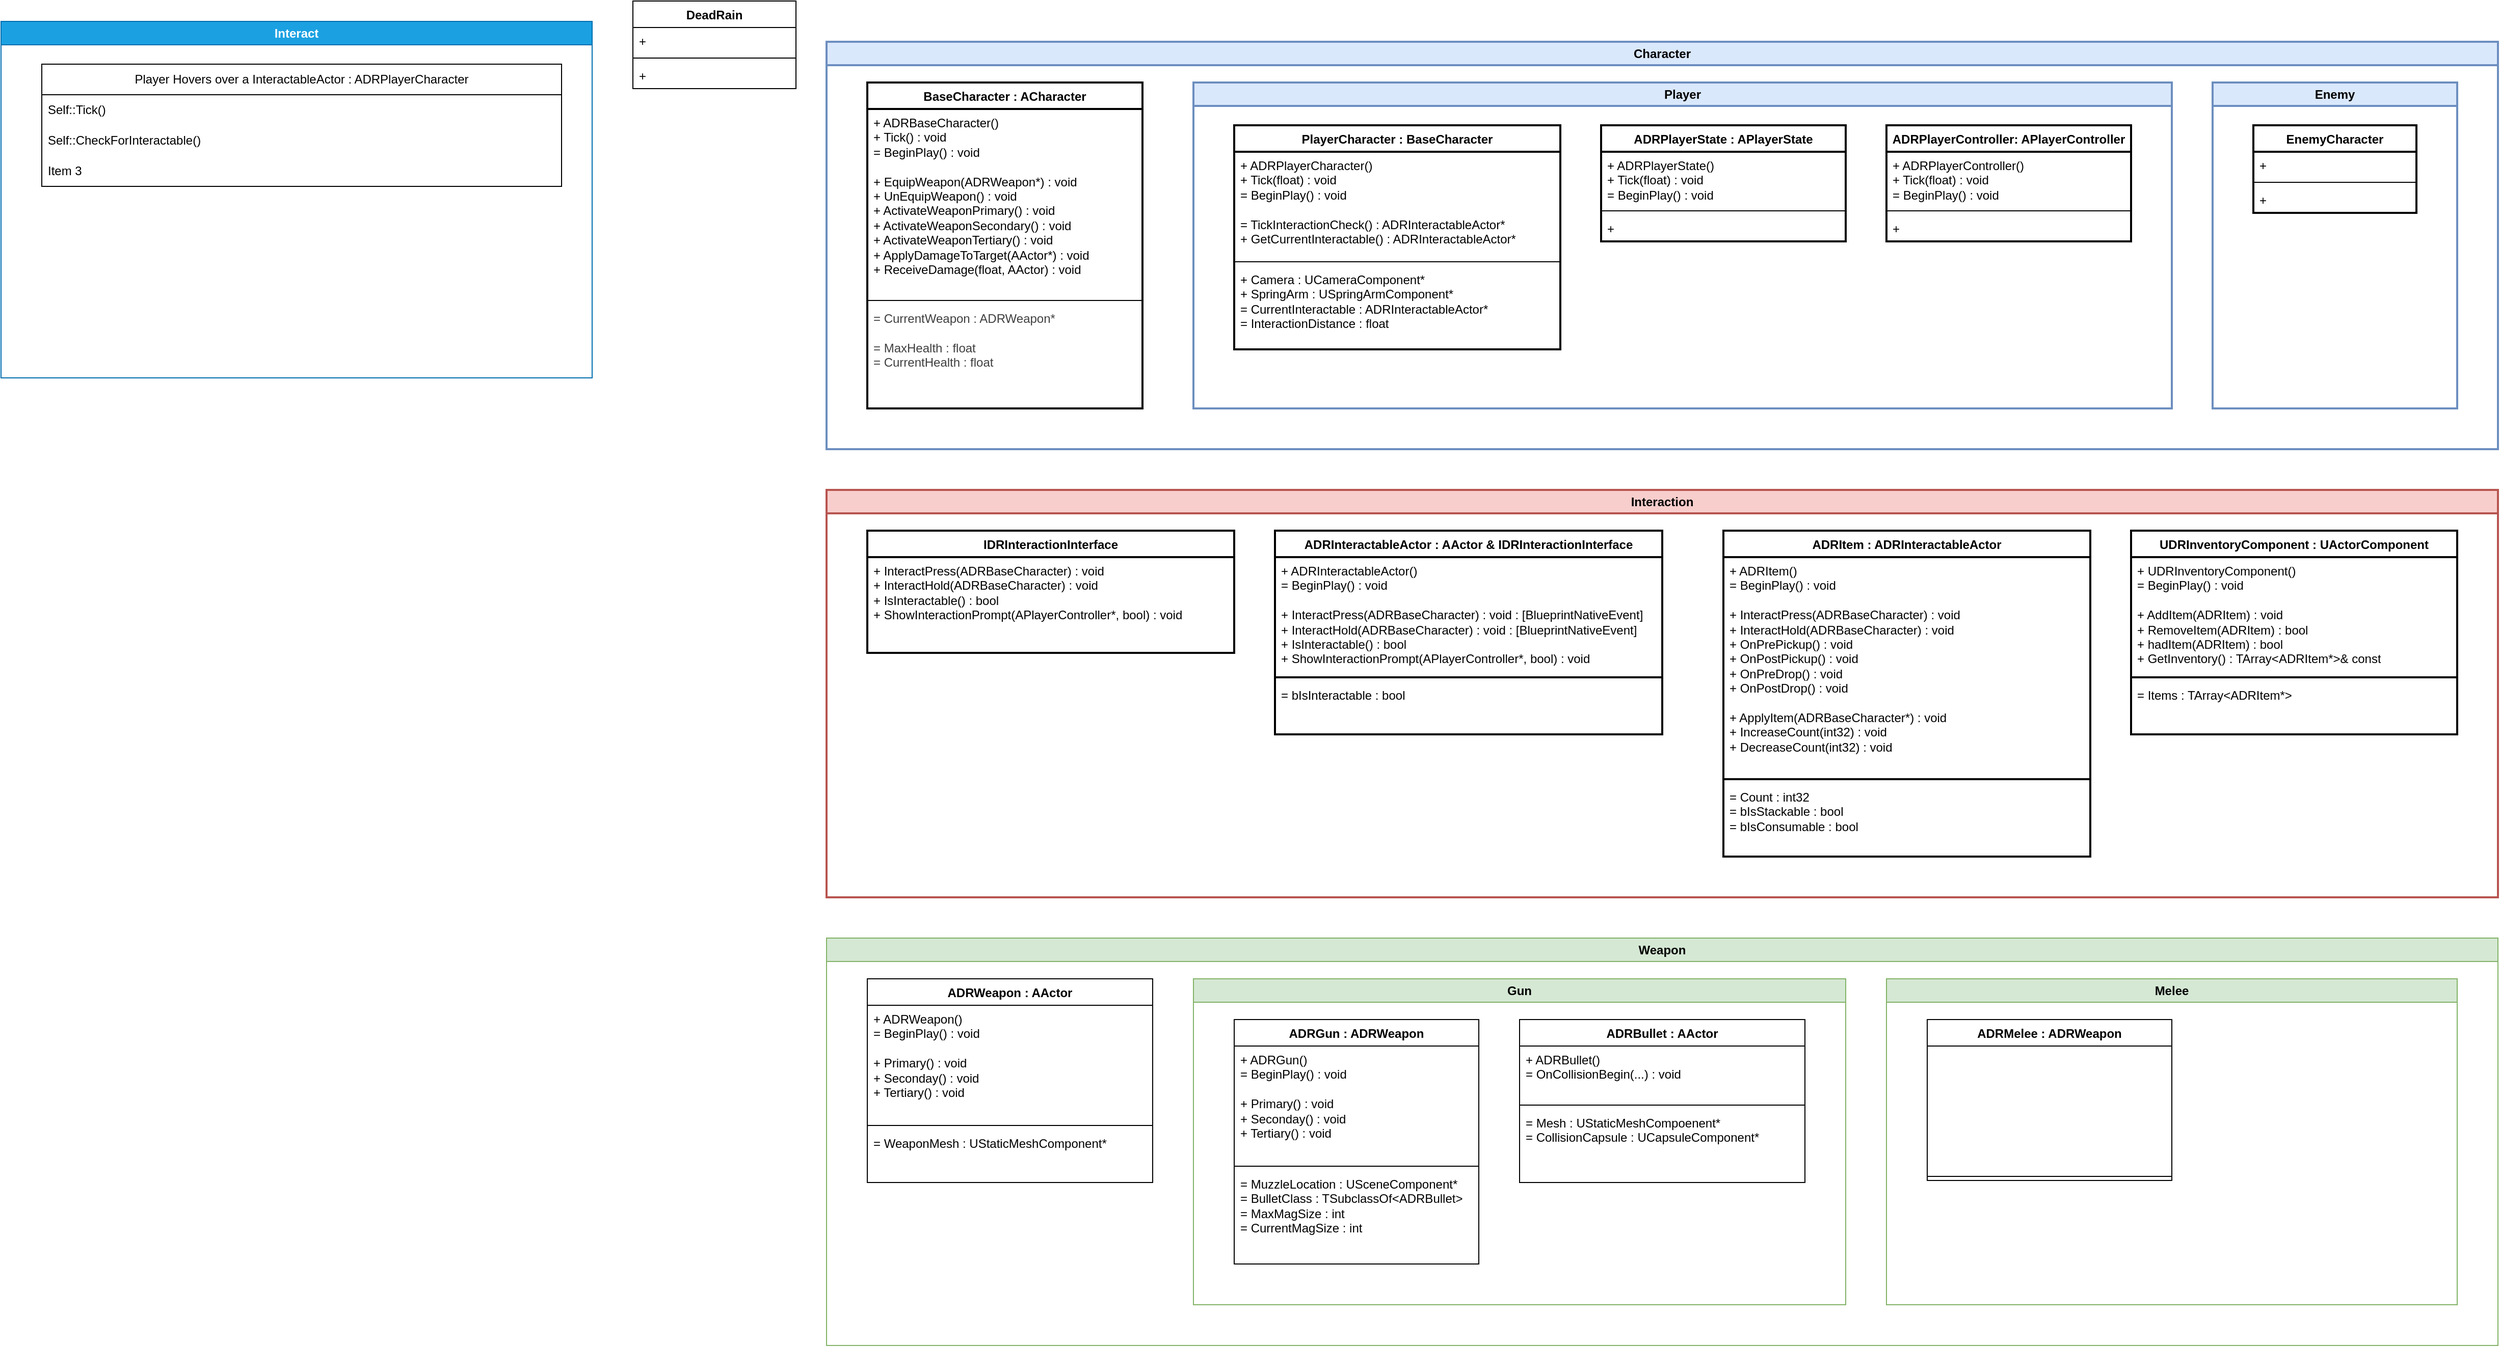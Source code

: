<mxfile>
    <diagram id="2DVQ91olrTAiTI7nTuvV" name="Page-1">
        <mxGraphModel dx="2625" dy="506" grid="1" gridSize="10" guides="1" tooltips="1" connect="1" arrows="1" fold="1" page="1" pageScale="1" pageWidth="850" pageHeight="1100" math="0" shadow="0">
            <root>
                <mxCell id="0"/>
                <mxCell id="1" parent="0"/>
                <mxCell id="2" value="DeadRain" style="swimlane;fontStyle=1;align=center;verticalAlign=top;childLayout=stackLayout;horizontal=1;startSize=26;horizontalStack=0;resizeParent=1;resizeParentMax=0;resizeLast=0;collapsible=1;marginBottom=0;whiteSpace=wrap;html=1;" vertex="1" parent="1">
                    <mxGeometry x="-790" y="40" width="160" height="86" as="geometry"/>
                </mxCell>
                <mxCell id="3" value="+&amp;nbsp;" style="text;strokeColor=none;fillColor=none;align=left;verticalAlign=top;spacingLeft=4;spacingRight=4;overflow=hidden;rotatable=0;points=[[0,0.5],[1,0.5]];portConstraint=eastwest;whiteSpace=wrap;html=1;" vertex="1" parent="2">
                    <mxGeometry y="26" width="160" height="26" as="geometry"/>
                </mxCell>
                <mxCell id="4" value="" style="line;strokeWidth=1;fillColor=none;align=left;verticalAlign=middle;spacingTop=-1;spacingLeft=3;spacingRight=3;rotatable=0;labelPosition=right;points=[];portConstraint=eastwest;strokeColor=inherit;" vertex="1" parent="2">
                    <mxGeometry y="52" width="160" height="8" as="geometry"/>
                </mxCell>
                <mxCell id="5" value="+" style="text;strokeColor=none;fillColor=none;align=left;verticalAlign=top;spacingLeft=4;spacingRight=4;overflow=hidden;rotatable=0;points=[[0,0.5],[1,0.5]];portConstraint=eastwest;whiteSpace=wrap;html=1;" vertex="1" parent="2">
                    <mxGeometry y="60" width="160" height="26" as="geometry"/>
                </mxCell>
                <mxCell id="19" value="Character" style="swimlane;whiteSpace=wrap;html=1;fillColor=#dae8fc;strokeColor=#6c8ebf;strokeWidth=2;" vertex="1" parent="1">
                    <mxGeometry x="-600" y="80" width="1640" height="400" as="geometry"/>
                </mxCell>
                <mxCell id="20" value="Enemy" style="swimlane;whiteSpace=wrap;html=1;fillColor=#dae8fc;strokeColor=#6c8ebf;strokeWidth=2;" vertex="1" parent="19">
                    <mxGeometry x="1360" y="40" width="240" height="320" as="geometry"/>
                </mxCell>
                <mxCell id="21" value="EnemyCharacter" style="swimlane;fontStyle=1;align=center;verticalAlign=top;childLayout=stackLayout;horizontal=1;startSize=26;horizontalStack=0;resizeParent=1;resizeParentMax=0;resizeLast=0;collapsible=1;marginBottom=0;whiteSpace=wrap;html=1;strokeWidth=2;" vertex="1" parent="20">
                    <mxGeometry x="40" y="42" width="160" height="86" as="geometry"/>
                </mxCell>
                <mxCell id="22" value="+&amp;nbsp;" style="text;strokeColor=none;fillColor=none;align=left;verticalAlign=top;spacingLeft=4;spacingRight=4;overflow=hidden;rotatable=0;points=[[0,0.5],[1,0.5]];portConstraint=eastwest;whiteSpace=wrap;html=1;" vertex="1" parent="21">
                    <mxGeometry y="26" width="160" height="26" as="geometry"/>
                </mxCell>
                <mxCell id="23" value="" style="line;strokeWidth=1;fillColor=none;align=left;verticalAlign=middle;spacingTop=-1;spacingLeft=3;spacingRight=3;rotatable=0;labelPosition=right;points=[];portConstraint=eastwest;strokeColor=inherit;" vertex="1" parent="21">
                    <mxGeometry y="52" width="160" height="8" as="geometry"/>
                </mxCell>
                <mxCell id="24" value="+" style="text;strokeColor=none;fillColor=none;align=left;verticalAlign=top;spacingLeft=4;spacingRight=4;overflow=hidden;rotatable=0;points=[[0,0.5],[1,0.5]];portConstraint=eastwest;whiteSpace=wrap;html=1;" vertex="1" parent="21">
                    <mxGeometry y="60" width="160" height="26" as="geometry"/>
                </mxCell>
                <mxCell id="25" value="Player" style="swimlane;whiteSpace=wrap;html=1;fillColor=#dae8fc;strokeColor=#6c8ebf;strokeWidth=2;" vertex="1" parent="19">
                    <mxGeometry x="360" y="40" width="960" height="320" as="geometry"/>
                </mxCell>
                <mxCell id="26" value="PlayerCharacter : BaseCharacter" style="swimlane;fontStyle=1;align=center;verticalAlign=top;childLayout=stackLayout;horizontal=1;startSize=26;horizontalStack=0;resizeParent=1;resizeParentMax=0;resizeLast=0;collapsible=1;marginBottom=0;whiteSpace=wrap;html=1;strokeWidth=2;" vertex="1" parent="25">
                    <mxGeometry x="40" y="42" width="320" height="220" as="geometry"/>
                </mxCell>
                <mxCell id="27" value="+ ADRPlayerCharacter()&lt;div&gt;+ Tick(float) : void&lt;/div&gt;&lt;div&gt;= BeginPlay() : void&lt;/div&gt;&lt;div&gt;&lt;br&gt;&lt;/div&gt;&lt;div&gt;= TickInteractionCheck() : ADRInteractableActor*&lt;/div&gt;&lt;div&gt;&lt;span style=&quot;background-color: transparent;&quot;&gt;+ GetCurrentInteractable() : ADRInteractableActor*&lt;/span&gt;&lt;/div&gt;" style="text;strokeColor=none;fillColor=none;align=left;verticalAlign=top;spacingLeft=4;spacingRight=4;overflow=hidden;rotatable=0;points=[[0,0.5],[1,0.5]];portConstraint=eastwest;whiteSpace=wrap;html=1;" vertex="1" parent="26">
                    <mxGeometry y="26" width="320" height="104" as="geometry"/>
                </mxCell>
                <mxCell id="28" value="" style="line;strokeWidth=1;fillColor=none;align=left;verticalAlign=middle;spacingTop=-1;spacingLeft=3;spacingRight=3;rotatable=0;labelPosition=right;points=[];portConstraint=eastwest;strokeColor=inherit;" vertex="1" parent="26">
                    <mxGeometry y="130" width="320" height="8" as="geometry"/>
                </mxCell>
                <mxCell id="29" value="+ Camera : UCameraComponent*&lt;div&gt;+ SpringArm : USpringArmComponent*&lt;/div&gt;&lt;div&gt;= CurrentInteractable : ADRInteractableActor*&lt;/div&gt;&lt;div&gt;= InteractionDistance : float&lt;/div&gt;" style="text;strokeColor=none;fillColor=none;align=left;verticalAlign=top;spacingLeft=4;spacingRight=4;overflow=hidden;rotatable=0;points=[[0,0.5],[1,0.5]];portConstraint=eastwest;whiteSpace=wrap;html=1;" vertex="1" parent="26">
                    <mxGeometry y="138" width="320" height="82" as="geometry"/>
                </mxCell>
                <mxCell id="34" value="ADRPlayerController: APlayerController" style="swimlane;fontStyle=1;align=center;verticalAlign=top;childLayout=stackLayout;horizontal=1;startSize=26;horizontalStack=0;resizeParent=1;resizeParentMax=0;resizeLast=0;collapsible=1;marginBottom=0;whiteSpace=wrap;html=1;strokeWidth=2;" vertex="1" parent="25">
                    <mxGeometry x="680" y="42" width="240" height="114" as="geometry"/>
                </mxCell>
                <mxCell id="35" value="+ ADRPlayerController()&lt;div&gt;+ Tick(float) : void&lt;/div&gt;&lt;div&gt;= BeginPlay() : void&lt;/div&gt;" style="text;strokeColor=none;fillColor=none;align=left;verticalAlign=top;spacingLeft=4;spacingRight=4;overflow=hidden;rotatable=0;points=[[0,0.5],[1,0.5]];portConstraint=eastwest;whiteSpace=wrap;html=1;" vertex="1" parent="34">
                    <mxGeometry y="26" width="240" height="54" as="geometry"/>
                </mxCell>
                <mxCell id="36" value="" style="line;strokeWidth=1;fillColor=none;align=left;verticalAlign=middle;spacingTop=-1;spacingLeft=3;spacingRight=3;rotatable=0;labelPosition=right;points=[];portConstraint=eastwest;strokeColor=inherit;" vertex="1" parent="34">
                    <mxGeometry y="80" width="240" height="8" as="geometry"/>
                </mxCell>
                <mxCell id="37" value="+&amp;nbsp;" style="text;strokeColor=none;fillColor=none;align=left;verticalAlign=top;spacingLeft=4;spacingRight=4;overflow=hidden;rotatable=0;points=[[0,0.5],[1,0.5]];portConstraint=eastwest;whiteSpace=wrap;html=1;" vertex="1" parent="34">
                    <mxGeometry y="88" width="240" height="26" as="geometry"/>
                </mxCell>
                <mxCell id="47" value="ADRPlayerState : APlayerState" style="swimlane;fontStyle=1;align=center;verticalAlign=top;childLayout=stackLayout;horizontal=1;startSize=26;horizontalStack=0;resizeParent=1;resizeParentMax=0;resizeLast=0;collapsible=1;marginBottom=0;whiteSpace=wrap;html=1;strokeWidth=2;" vertex="1" parent="25">
                    <mxGeometry x="400" y="42" width="240" height="114" as="geometry"/>
                </mxCell>
                <mxCell id="48" value="+ ADRPlayerState()&lt;div&gt;+ Tick(float) : void&lt;/div&gt;&lt;div&gt;= BeginPlay() : void&lt;/div&gt;" style="text;strokeColor=none;fillColor=none;align=left;verticalAlign=top;spacingLeft=4;spacingRight=4;overflow=hidden;rotatable=0;points=[[0,0.5],[1,0.5]];portConstraint=eastwest;whiteSpace=wrap;html=1;" vertex="1" parent="47">
                    <mxGeometry y="26" width="240" height="54" as="geometry"/>
                </mxCell>
                <mxCell id="49" value="" style="line;strokeWidth=1;fillColor=none;align=left;verticalAlign=middle;spacingTop=-1;spacingLeft=3;spacingRight=3;rotatable=0;labelPosition=right;points=[];portConstraint=eastwest;strokeColor=inherit;" vertex="1" parent="47">
                    <mxGeometry y="80" width="240" height="8" as="geometry"/>
                </mxCell>
                <mxCell id="50" value="+&amp;nbsp;" style="text;strokeColor=none;fillColor=none;align=left;verticalAlign=top;spacingLeft=4;spacingRight=4;overflow=hidden;rotatable=0;points=[[0,0.5],[1,0.5]];portConstraint=eastwest;whiteSpace=wrap;html=1;" vertex="1" parent="47">
                    <mxGeometry y="88" width="240" height="26" as="geometry"/>
                </mxCell>
                <mxCell id="7" value="BaseCharacter : ACharacter" style="swimlane;fontStyle=1;align=center;verticalAlign=top;childLayout=stackLayout;horizontal=1;startSize=26;horizontalStack=0;resizeParent=1;resizeParentMax=0;resizeLast=0;collapsible=1;marginBottom=0;whiteSpace=wrap;html=1;strokeWidth=2;" vertex="1" parent="19">
                    <mxGeometry x="40" y="40" width="270" height="320" as="geometry"/>
                </mxCell>
                <mxCell id="8" value="+ ADRBaseCharacter()&lt;div&gt;+ Tick() : void&lt;/div&gt;&lt;div&gt;= BeginPlay() : void&lt;/div&gt;&lt;div&gt;&lt;br&gt;&lt;/div&gt;&lt;div&gt;+ EquipWeapon(ADRWeapon*) : void&lt;/div&gt;&lt;div&gt;+ UnEquipWeapon() : void&lt;/div&gt;&lt;div&gt;+ ActivateWeaponPrimary() : void&lt;/div&gt;&lt;div&gt;&lt;div&gt;+ ActivateWeaponSecondary() : void&lt;/div&gt;&lt;/div&gt;&lt;div&gt;&lt;div&gt;+ ActivateWeaponTertiary() : void&lt;/div&gt;&lt;/div&gt;&lt;div&gt;+ ApplyDamageToTarget(AActor*) : void&lt;/div&gt;&lt;div&gt;+ ReceiveDamage(float, AActor) : void&lt;/div&gt;&lt;div&gt;&lt;br&gt;&lt;/div&gt;" style="text;strokeColor=none;fillColor=none;align=left;verticalAlign=top;spacingLeft=4;spacingRight=4;overflow=hidden;rotatable=0;points=[[0,0.5],[1,0.5]];portConstraint=eastwest;whiteSpace=wrap;html=1;strokeWidth=3;" vertex="1" parent="7">
                    <mxGeometry y="26" width="270" height="184" as="geometry"/>
                </mxCell>
                <mxCell id="9" value="" style="line;strokeWidth=1;fillColor=none;align=left;verticalAlign=middle;spacingTop=-1;spacingLeft=3;spacingRight=3;rotatable=0;labelPosition=right;points=[];portConstraint=eastwest;strokeColor=inherit;" vertex="1" parent="7">
                    <mxGeometry y="210" width="270" height="8" as="geometry"/>
                </mxCell>
                <mxCell id="10" value="&lt;span style=&quot;color: rgb(63, 63, 63);&quot;&gt;= CurrentWeapon : ADRWeapon*&lt;/span&gt;&lt;div&gt;&lt;span style=&quot;color: rgb(63, 63, 63);&quot;&gt;&lt;br&gt;&lt;/span&gt;&lt;/div&gt;&lt;div&gt;&lt;span style=&quot;color: rgb(63, 63, 63);&quot;&gt;= MaxHealth : float&lt;/span&gt;&lt;/div&gt;&lt;div&gt;&lt;span style=&quot;color: rgb(63, 63, 63);&quot;&gt;= CurrentHealth : float&lt;/span&gt;&lt;/div&gt;" style="text;strokeColor=none;fillColor=none;align=left;verticalAlign=top;spacingLeft=4;spacingRight=4;overflow=hidden;rotatable=0;points=[[0,0.5],[1,0.5]];portConstraint=eastwest;whiteSpace=wrap;html=1;" vertex="1" parent="7">
                    <mxGeometry y="218" width="270" height="102" as="geometry"/>
                </mxCell>
                <mxCell id="68" value="Interaction" style="swimlane;whiteSpace=wrap;html=1;fillColor=#f8cecc;strokeColor=#b85450;strokeWidth=2;" vertex="1" parent="1">
                    <mxGeometry x="-600" y="520" width="1640" height="400" as="geometry"/>
                </mxCell>
                <mxCell id="64" value="ADRItem : ADRInteractableActor" style="swimlane;fontStyle=1;align=center;verticalAlign=top;childLayout=stackLayout;horizontal=1;startSize=26;horizontalStack=0;resizeParent=1;resizeParentMax=0;resizeLast=0;collapsible=1;marginBottom=0;whiteSpace=wrap;html=1;strokeWidth=2;" vertex="1" parent="68">
                    <mxGeometry x="880" y="40" width="360" height="320" as="geometry"/>
                </mxCell>
                <mxCell id="65" value="&lt;div&gt;+ ADRItem()&lt;/div&gt;&lt;div&gt;= BeginPlay() : void&lt;/div&gt;&lt;div&gt;&lt;br&gt;&lt;/div&gt;&lt;div&gt;&lt;div&gt;+ InteractPress(ADRBaseCharacter) : void&lt;/div&gt;&lt;div&gt;+ InteractHold(ADRBaseCharacter) : void&lt;/div&gt;&lt;div&gt;+ OnPrePickup() : void&lt;/div&gt;&lt;/div&gt;&lt;div&gt;+ OnPostPickup() : void&lt;/div&gt;&lt;div&gt;+ OnPreDrop() : void&lt;/div&gt;&lt;div&gt;+ OnPostDrop() : void&lt;/div&gt;&lt;div&gt;&lt;br&gt;&lt;/div&gt;&lt;div&gt;+ ApplyItem(ADRBaseCharacter*) : void&lt;/div&gt;&lt;div&gt;+ IncreaseCount(int32) : void&lt;/div&gt;&lt;div&gt;+ DecreaseCount(int32) : void&lt;/div&gt;&lt;div&gt;&lt;br&gt;&lt;/div&gt;" style="text;strokeColor=none;fillColor=none;align=left;verticalAlign=top;spacingLeft=4;spacingRight=4;overflow=hidden;rotatable=0;points=[[0,0.5],[1,0.5]];portConstraint=eastwest;whiteSpace=wrap;html=1;strokeWidth=2;" vertex="1" parent="64">
                    <mxGeometry y="26" width="360" height="214" as="geometry"/>
                </mxCell>
                <mxCell id="66" value="" style="line;strokeWidth=2;fillColor=none;align=left;verticalAlign=middle;spacingTop=-1;spacingLeft=3;spacingRight=3;rotatable=0;labelPosition=right;points=[];portConstraint=eastwest;strokeColor=inherit;" vertex="1" parent="64">
                    <mxGeometry y="240" width="360" height="8" as="geometry"/>
                </mxCell>
                <mxCell id="67" value="= Count : int32&lt;div&gt;= bIsStackable : bool&lt;/div&gt;&lt;div&gt;= bIsConsumable : bool&lt;/div&gt;" style="text;strokeColor=none;fillColor=none;align=left;verticalAlign=top;spacingLeft=4;spacingRight=4;overflow=hidden;rotatable=0;points=[[0,0.5],[1,0.5]];portConstraint=eastwest;whiteSpace=wrap;html=1;strokeWidth=2;" vertex="1" parent="64">
                    <mxGeometry y="248" width="360" height="72" as="geometry"/>
                </mxCell>
                <mxCell id="51" value="ADRInteractableActor : AActor &amp;amp; IDRInteractionInterface" style="swimlane;fontStyle=1;align=center;verticalAlign=top;childLayout=stackLayout;horizontal=1;startSize=26;horizontalStack=0;resizeParent=1;resizeParentMax=0;resizeLast=0;collapsible=1;marginBottom=0;whiteSpace=wrap;html=1;strokeWidth=2;" vertex="1" parent="68">
                    <mxGeometry x="440" y="40" width="380" height="200" as="geometry"/>
                </mxCell>
                <mxCell id="52" value="+ ADRInteractableActor()&lt;div&gt;= BeginPlay() : void&lt;/div&gt;&lt;div&gt;&lt;br&gt;&lt;/div&gt;&lt;div&gt;+ InteractPress(ADRBaseCharacter) : void : [BlueprintNativeEvent]&lt;/div&gt;&lt;div&gt;+ InteractHold(ADRBaseCharacter) : void : [BlueprintNativeEvent]&lt;/div&gt;&lt;div&gt;+ IsInteractable() : bool&lt;/div&gt;&lt;div&gt;+ ShowInteractionPrompt(APlayerController*, bool) : void&lt;/div&gt;&lt;div&gt;&lt;br&gt;&lt;/div&gt;" style="text;strokeColor=none;fillColor=none;align=left;verticalAlign=top;spacingLeft=4;spacingRight=4;overflow=hidden;rotatable=0;points=[[0,0.5],[1,0.5]];portConstraint=eastwest;whiteSpace=wrap;html=1;strokeWidth=2;" vertex="1" parent="51">
                    <mxGeometry y="26" width="380" height="114" as="geometry"/>
                </mxCell>
                <mxCell id="53" value="" style="line;strokeWidth=2;fillColor=none;align=left;verticalAlign=middle;spacingTop=-1;spacingLeft=3;spacingRight=3;rotatable=0;labelPosition=right;points=[];portConstraint=eastwest;strokeColor=inherit;" vertex="1" parent="51">
                    <mxGeometry y="140" width="380" height="8" as="geometry"/>
                </mxCell>
                <mxCell id="54" value="= bIsInteractable : bool" style="text;strokeColor=none;fillColor=none;align=left;verticalAlign=top;spacingLeft=4;spacingRight=4;overflow=hidden;rotatable=0;points=[[0,0.5],[1,0.5]];portConstraint=eastwest;whiteSpace=wrap;html=1;strokeWidth=2;" vertex="1" parent="51">
                    <mxGeometry y="148" width="380" height="52" as="geometry"/>
                </mxCell>
                <mxCell id="55" value="IDRInteractionInterface" style="swimlane;fontStyle=1;align=center;verticalAlign=top;childLayout=stackLayout;horizontal=1;startSize=26;horizontalStack=0;resizeParent=1;resizeParentMax=0;resizeLast=0;collapsible=1;marginBottom=0;whiteSpace=wrap;html=1;strokeWidth=2;" vertex="1" parent="68">
                    <mxGeometry x="40" y="40" width="360" height="120" as="geometry"/>
                </mxCell>
                <mxCell id="56" value="&lt;div&gt;&lt;span style=&quot;background-color: transparent;&quot;&gt;+ InteractPress(ADRBaseCharacter) : void&lt;/span&gt;&lt;/div&gt;&lt;div&gt;+ InteractHold(ADRBaseCharacter) : void&lt;/div&gt;&lt;div&gt;+ IsInteractable() : bool&lt;/div&gt;&lt;div&gt;+ ShowInteractionPrompt(APlayerController*, bool) : void&lt;/div&gt;&lt;div&gt;&lt;br&gt;&lt;/div&gt;" style="text;strokeColor=none;fillColor=none;align=left;verticalAlign=top;spacingLeft=4;spacingRight=4;overflow=hidden;rotatable=0;points=[[0,0.5],[1,0.5]];portConstraint=eastwest;whiteSpace=wrap;html=1;strokeWidth=2;" vertex="1" parent="55">
                    <mxGeometry y="26" width="360" height="94" as="geometry"/>
                </mxCell>
                <mxCell id="59" value="UDRInventoryComponent : UActorComponent" style="swimlane;fontStyle=1;align=center;verticalAlign=top;childLayout=stackLayout;horizontal=1;startSize=26;horizontalStack=0;resizeParent=1;resizeParentMax=0;resizeLast=0;collapsible=1;marginBottom=0;whiteSpace=wrap;html=1;strokeWidth=2;" vertex="1" parent="68">
                    <mxGeometry x="1280" y="40" width="320" height="200" as="geometry"/>
                </mxCell>
                <mxCell id="60" value="&lt;div&gt;+ UDRInventoryComponent()&lt;/div&gt;&lt;div&gt;= BeginPlay() : void&lt;/div&gt;&lt;div&gt;&lt;br&gt;&lt;/div&gt;&lt;div&gt;+ AddItem(ADRItem) : void&lt;/div&gt;&lt;div&gt;+ RemoveItem(ADRItem) : bool&lt;/div&gt;&lt;div&gt;+ hadItem(ADRItem) : bool&lt;/div&gt;&lt;div&gt;+ GetInventory() : TArray&amp;lt;ADRItem*&amp;gt;&amp;amp; const&lt;/div&gt;" style="text;strokeColor=none;fillColor=none;align=left;verticalAlign=top;spacingLeft=4;spacingRight=4;overflow=hidden;rotatable=0;points=[[0,0.5],[1,0.5]];portConstraint=eastwest;whiteSpace=wrap;html=1;strokeWidth=2;" vertex="1" parent="59">
                    <mxGeometry y="26" width="320" height="114" as="geometry"/>
                </mxCell>
                <mxCell id="61" value="" style="line;strokeWidth=2;fillColor=none;align=left;verticalAlign=middle;spacingTop=-1;spacingLeft=3;spacingRight=3;rotatable=0;labelPosition=right;points=[];portConstraint=eastwest;strokeColor=inherit;" vertex="1" parent="59">
                    <mxGeometry y="140" width="320" height="8" as="geometry"/>
                </mxCell>
                <mxCell id="62" value="= Items : TArray&amp;lt;ADRItem*&amp;gt;" style="text;strokeColor=none;fillColor=none;align=left;verticalAlign=top;spacingLeft=4;spacingRight=4;overflow=hidden;rotatable=0;points=[[0,0.5],[1,0.5]];portConstraint=eastwest;whiteSpace=wrap;html=1;strokeWidth=2;" vertex="1" parent="59">
                    <mxGeometry y="148" width="320" height="52" as="geometry"/>
                </mxCell>
                <mxCell id="69" value="Weapon" style="swimlane;whiteSpace=wrap;html=1;fillColor=#d5e8d4;strokeColor=#82b366;" vertex="1" parent="1">
                    <mxGeometry x="-600" y="960" width="1640" height="400" as="geometry"/>
                </mxCell>
                <mxCell id="70" value="ADRWeapon : AActor" style="swimlane;fontStyle=1;align=center;verticalAlign=top;childLayout=stackLayout;horizontal=1;startSize=26;horizontalStack=0;resizeParent=1;resizeParentMax=0;resizeLast=0;collapsible=1;marginBottom=0;whiteSpace=wrap;html=1;" vertex="1" parent="69">
                    <mxGeometry x="40" y="40" width="280" height="200" as="geometry"/>
                </mxCell>
                <mxCell id="71" value="+ ADRWeapon()&lt;div&gt;= BeginPlay() : void&lt;/div&gt;&lt;div&gt;&lt;br&gt;&lt;/div&gt;&lt;div&gt;+ Primary() : void&lt;/div&gt;&lt;div&gt;+ Seconday() : void&lt;/div&gt;&lt;div&gt;+ Tertiary() : void&lt;/div&gt;&lt;div&gt;&lt;br&gt;&lt;/div&gt;" style="text;strokeColor=none;fillColor=none;align=left;verticalAlign=top;spacingLeft=4;spacingRight=4;overflow=hidden;rotatable=0;points=[[0,0.5],[1,0.5]];portConstraint=eastwest;whiteSpace=wrap;html=1;" vertex="1" parent="70">
                    <mxGeometry y="26" width="280" height="114" as="geometry"/>
                </mxCell>
                <mxCell id="72" value="" style="line;strokeWidth=1;fillColor=none;align=left;verticalAlign=middle;spacingTop=-1;spacingLeft=3;spacingRight=3;rotatable=0;labelPosition=right;points=[];portConstraint=eastwest;strokeColor=inherit;" vertex="1" parent="70">
                    <mxGeometry y="140" width="280" height="8" as="geometry"/>
                </mxCell>
                <mxCell id="73" value="= WeaponMesh : UStaticMeshComponent*" style="text;strokeColor=none;fillColor=none;align=left;verticalAlign=top;spacingLeft=4;spacingRight=4;overflow=hidden;rotatable=0;points=[[0,0.5],[1,0.5]];portConstraint=eastwest;whiteSpace=wrap;html=1;" vertex="1" parent="70">
                    <mxGeometry y="148" width="280" height="52" as="geometry"/>
                </mxCell>
                <mxCell id="74" value="Gun" style="swimlane;whiteSpace=wrap;html=1;fillColor=#d5e8d4;strokeColor=#82b366;" vertex="1" parent="69">
                    <mxGeometry x="360" y="40" width="640" height="320" as="geometry"/>
                </mxCell>
                <mxCell id="75" value="ADRGun : ADRWeapon" style="swimlane;fontStyle=1;align=center;verticalAlign=top;childLayout=stackLayout;horizontal=1;startSize=26;horizontalStack=0;resizeParent=1;resizeParentMax=0;resizeLast=0;collapsible=1;marginBottom=0;whiteSpace=wrap;html=1;" vertex="1" parent="74">
                    <mxGeometry x="40" y="40" width="240" height="240" as="geometry"/>
                </mxCell>
                <mxCell id="76" value="+ ADRGun()&lt;div&gt;= BeginPlay() : void&lt;/div&gt;&lt;div&gt;&lt;br&gt;&lt;/div&gt;&lt;div&gt;+ Primary() : void&lt;/div&gt;&lt;div&gt;+ Seconday() : void&lt;/div&gt;&lt;div&gt;+ Tertiary() : void&lt;/div&gt;&lt;div&gt;&lt;br&gt;&lt;/div&gt;" style="text;strokeColor=none;fillColor=none;align=left;verticalAlign=top;spacingLeft=4;spacingRight=4;overflow=hidden;rotatable=0;points=[[0,0.5],[1,0.5]];portConstraint=eastwest;whiteSpace=wrap;html=1;" vertex="1" parent="75">
                    <mxGeometry y="26" width="240" height="114" as="geometry"/>
                </mxCell>
                <mxCell id="77" value="" style="line;strokeWidth=1;fillColor=none;align=left;verticalAlign=middle;spacingTop=-1;spacingLeft=3;spacingRight=3;rotatable=0;labelPosition=right;points=[];portConstraint=eastwest;strokeColor=inherit;" vertex="1" parent="75">
                    <mxGeometry y="140" width="240" height="8" as="geometry"/>
                </mxCell>
                <mxCell id="78" value="= MuzzleLocation : USceneComponent*&lt;div&gt;= BulletClass : TSubclassOf&amp;lt;ADRBullet&amp;gt;&lt;/div&gt;&lt;div&gt;= MaxMagSize : int&lt;/div&gt;&lt;div&gt;= CurrentMagSize : int&lt;/div&gt;" style="text;strokeColor=none;fillColor=none;align=left;verticalAlign=top;spacingLeft=4;spacingRight=4;overflow=hidden;rotatable=0;points=[[0,0.5],[1,0.5]];portConstraint=eastwest;whiteSpace=wrap;html=1;" vertex="1" parent="75">
                    <mxGeometry y="148" width="240" height="92" as="geometry"/>
                </mxCell>
                <mxCell id="79" value="ADRBullet : AActor" style="swimlane;fontStyle=1;align=center;verticalAlign=top;childLayout=stackLayout;horizontal=1;startSize=26;horizontalStack=0;resizeParent=1;resizeParentMax=0;resizeLast=0;collapsible=1;marginBottom=0;whiteSpace=wrap;html=1;" vertex="1" parent="74">
                    <mxGeometry x="320" y="40" width="280" height="160" as="geometry"/>
                </mxCell>
                <mxCell id="80" value="&lt;div&gt;+ ADRBullet()&lt;/div&gt;&lt;div&gt;= OnCollisionBegin(...) : void&lt;/div&gt;&lt;div&gt;&lt;br&gt;&lt;/div&gt;" style="text;strokeColor=none;fillColor=none;align=left;verticalAlign=top;spacingLeft=4;spacingRight=4;overflow=hidden;rotatable=0;points=[[0,0.5],[1,0.5]];portConstraint=eastwest;whiteSpace=wrap;html=1;" vertex="1" parent="79">
                    <mxGeometry y="26" width="280" height="54" as="geometry"/>
                </mxCell>
                <mxCell id="81" value="" style="line;strokeWidth=1;fillColor=none;align=left;verticalAlign=middle;spacingTop=-1;spacingLeft=3;spacingRight=3;rotatable=0;labelPosition=right;points=[];portConstraint=eastwest;strokeColor=inherit;" vertex="1" parent="79">
                    <mxGeometry y="80" width="280" height="8" as="geometry"/>
                </mxCell>
                <mxCell id="82" value="= Mesh : UStaticMeshCompoenent*&lt;div&gt;= CollisionCapsule : UCapsuleComponent*&lt;/div&gt;" style="text;strokeColor=none;fillColor=none;align=left;verticalAlign=top;spacingLeft=4;spacingRight=4;overflow=hidden;rotatable=0;points=[[0,0.5],[1,0.5]];portConstraint=eastwest;whiteSpace=wrap;html=1;" vertex="1" parent="79">
                    <mxGeometry y="88" width="280" height="72" as="geometry"/>
                </mxCell>
                <mxCell id="83" value="Melee" style="swimlane;whiteSpace=wrap;html=1;fillColor=#d5e8d4;strokeColor=#82b366;" vertex="1" parent="69">
                    <mxGeometry x="1040" y="40" width="560" height="320" as="geometry"/>
                </mxCell>
                <mxCell id="84" value="ADRMelee : ADRWeapon" style="swimlane;fontStyle=1;align=center;verticalAlign=top;childLayout=stackLayout;horizontal=1;startSize=26;horizontalStack=0;resizeParent=1;resizeParentMax=0;resizeLast=0;collapsible=1;marginBottom=0;whiteSpace=wrap;html=1;" vertex="1" parent="83">
                    <mxGeometry x="40" y="40" width="240" height="158" as="geometry"/>
                </mxCell>
                <mxCell id="85" value="&lt;div&gt;&lt;br&gt;&lt;/div&gt;" style="text;strokeColor=none;fillColor=none;align=left;verticalAlign=top;spacingLeft=4;spacingRight=4;overflow=hidden;rotatable=0;points=[[0,0.5],[1,0.5]];portConstraint=eastwest;whiteSpace=wrap;html=1;" vertex="1" parent="84">
                    <mxGeometry y="26" width="240" height="124" as="geometry"/>
                </mxCell>
                <mxCell id="86" value="" style="line;strokeWidth=1;fillColor=none;align=left;verticalAlign=middle;spacingTop=-1;spacingLeft=3;spacingRight=3;rotatable=0;labelPosition=right;points=[];portConstraint=eastwest;strokeColor=inherit;" vertex="1" parent="84">
                    <mxGeometry y="150" width="240" height="8" as="geometry"/>
                </mxCell>
                <mxCell id="105" value="Interact" style="swimlane;whiteSpace=wrap;html=1;fillColor=#1ba1e2;fontColor=#ffffff;strokeColor=#006EAF;" vertex="1" parent="1">
                    <mxGeometry x="-1410" y="60" width="580" height="350" as="geometry"/>
                </mxCell>
                <mxCell id="110" value="Player Hovers over a InteractableActor : ADRPlayerCharacter" style="swimlane;fontStyle=0;childLayout=stackLayout;horizontal=1;startSize=30;horizontalStack=0;resizeParent=1;resizeParentMax=0;resizeLast=0;collapsible=1;marginBottom=0;whiteSpace=wrap;html=1;" vertex="1" parent="105">
                    <mxGeometry x="40" y="42" width="510" height="120" as="geometry"/>
                </mxCell>
                <mxCell id="111" value="Self::Tick()" style="text;strokeColor=none;fillColor=none;align=left;verticalAlign=middle;spacingLeft=4;spacingRight=4;overflow=hidden;points=[[0,0.5],[1,0.5]];portConstraint=eastwest;rotatable=0;whiteSpace=wrap;html=1;" vertex="1" parent="110">
                    <mxGeometry y="30" width="510" height="30" as="geometry"/>
                </mxCell>
                <mxCell id="112" value="Self::CheckForInteractable()" style="text;strokeColor=none;fillColor=none;align=left;verticalAlign=middle;spacingLeft=4;spacingRight=4;overflow=hidden;points=[[0,0.5],[1,0.5]];portConstraint=eastwest;rotatable=0;whiteSpace=wrap;html=1;" vertex="1" parent="110">
                    <mxGeometry y="60" width="510" height="30" as="geometry"/>
                </mxCell>
                <mxCell id="113" value="Item 3" style="text;strokeColor=none;fillColor=none;align=left;verticalAlign=middle;spacingLeft=4;spacingRight=4;overflow=hidden;points=[[0,0.5],[1,0.5]];portConstraint=eastwest;rotatable=0;whiteSpace=wrap;html=1;" vertex="1" parent="110">
                    <mxGeometry y="90" width="510" height="30" as="geometry"/>
                </mxCell>
            </root>
        </mxGraphModel>
    </diagram>
</mxfile>